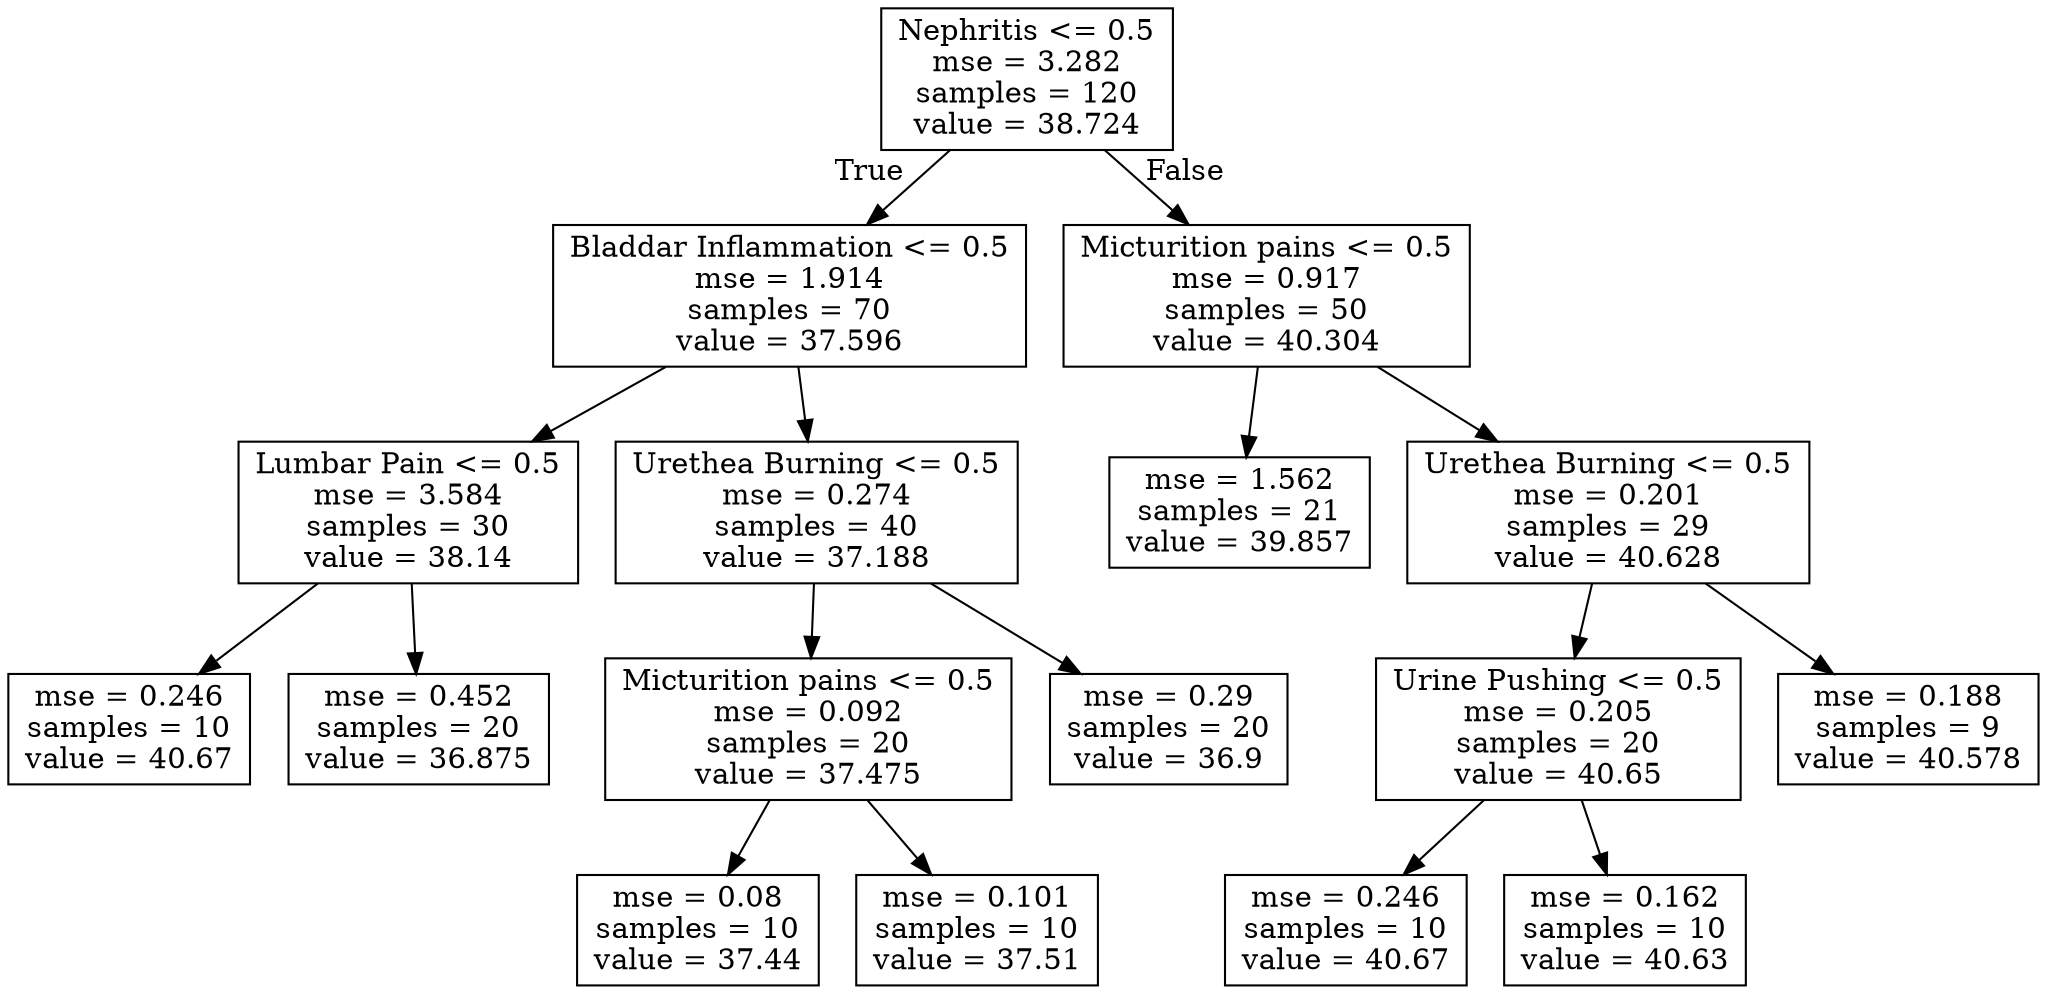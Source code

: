 digraph Tree {
node [shape=box] ;
0 [label="Nephritis <= 0.5\nmse = 3.282\nsamples = 120\nvalue = 38.724"] ;
1 [label="Bladdar Inflammation <= 0.5\nmse = 1.914\nsamples = 70\nvalue = 37.596"] ;
0 -> 1 [labeldistance=2.5, labelangle=45, headlabel="True"] ;
2 [label="Lumbar Pain <= 0.5\nmse = 3.584\nsamples = 30\nvalue = 38.14"] ;
1 -> 2 ;
3 [label="mse = 0.246\nsamples = 10\nvalue = 40.67"] ;
2 -> 3 ;
4 [label="mse = 0.452\nsamples = 20\nvalue = 36.875"] ;
2 -> 4 ;
5 [label="Urethea Burning <= 0.5\nmse = 0.274\nsamples = 40\nvalue = 37.188"] ;
1 -> 5 ;
6 [label="Micturition pains <= 0.5\nmse = 0.092\nsamples = 20\nvalue = 37.475"] ;
5 -> 6 ;
7 [label="mse = 0.08\nsamples = 10\nvalue = 37.44"] ;
6 -> 7 ;
8 [label="mse = 0.101\nsamples = 10\nvalue = 37.51"] ;
6 -> 8 ;
9 [label="mse = 0.29\nsamples = 20\nvalue = 36.9"] ;
5 -> 9 ;
10 [label="Micturition pains <= 0.5\nmse = 0.917\nsamples = 50\nvalue = 40.304"] ;
0 -> 10 [labeldistance=2.5, labelangle=-45, headlabel="False"] ;
11 [label="mse = 1.562\nsamples = 21\nvalue = 39.857"] ;
10 -> 11 ;
12 [label="Urethea Burning <= 0.5\nmse = 0.201\nsamples = 29\nvalue = 40.628"] ;
10 -> 12 ;
13 [label="Urine Pushing <= 0.5\nmse = 0.205\nsamples = 20\nvalue = 40.65"] ;
12 -> 13 ;
14 [label="mse = 0.246\nsamples = 10\nvalue = 40.67"] ;
13 -> 14 ;
15 [label="mse = 0.162\nsamples = 10\nvalue = 40.63"] ;
13 -> 15 ;
16 [label="mse = 0.188\nsamples = 9\nvalue = 40.578"] ;
12 -> 16 ;
}